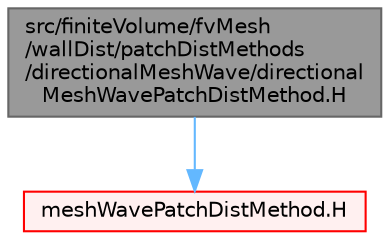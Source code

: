 digraph "src/finiteVolume/fvMesh/wallDist/patchDistMethods/directionalMeshWave/directionalMeshWavePatchDistMethod.H"
{
 // LATEX_PDF_SIZE
  bgcolor="transparent";
  edge [fontname=Helvetica,fontsize=10,labelfontname=Helvetica,labelfontsize=10];
  node [fontname=Helvetica,fontsize=10,shape=box,height=0.2,width=0.4];
  Node1 [id="Node000001",label="src/finiteVolume/fvMesh\l/wallDist/patchDistMethods\l/directionalMeshWave/directional\lMeshWavePatchDistMethod.H",height=0.2,width=0.4,color="gray40", fillcolor="grey60", style="filled", fontcolor="black",tooltip=" "];
  Node1 -> Node2 [id="edge1_Node000001_Node000002",color="steelblue1",style="solid",tooltip=" "];
  Node2 [id="Node000002",label="meshWavePatchDistMethod.H",height=0.2,width=0.4,color="red", fillcolor="#FFF0F0", style="filled",URL="$meshWavePatchDistMethod_8H.html",tooltip=" "];
}

